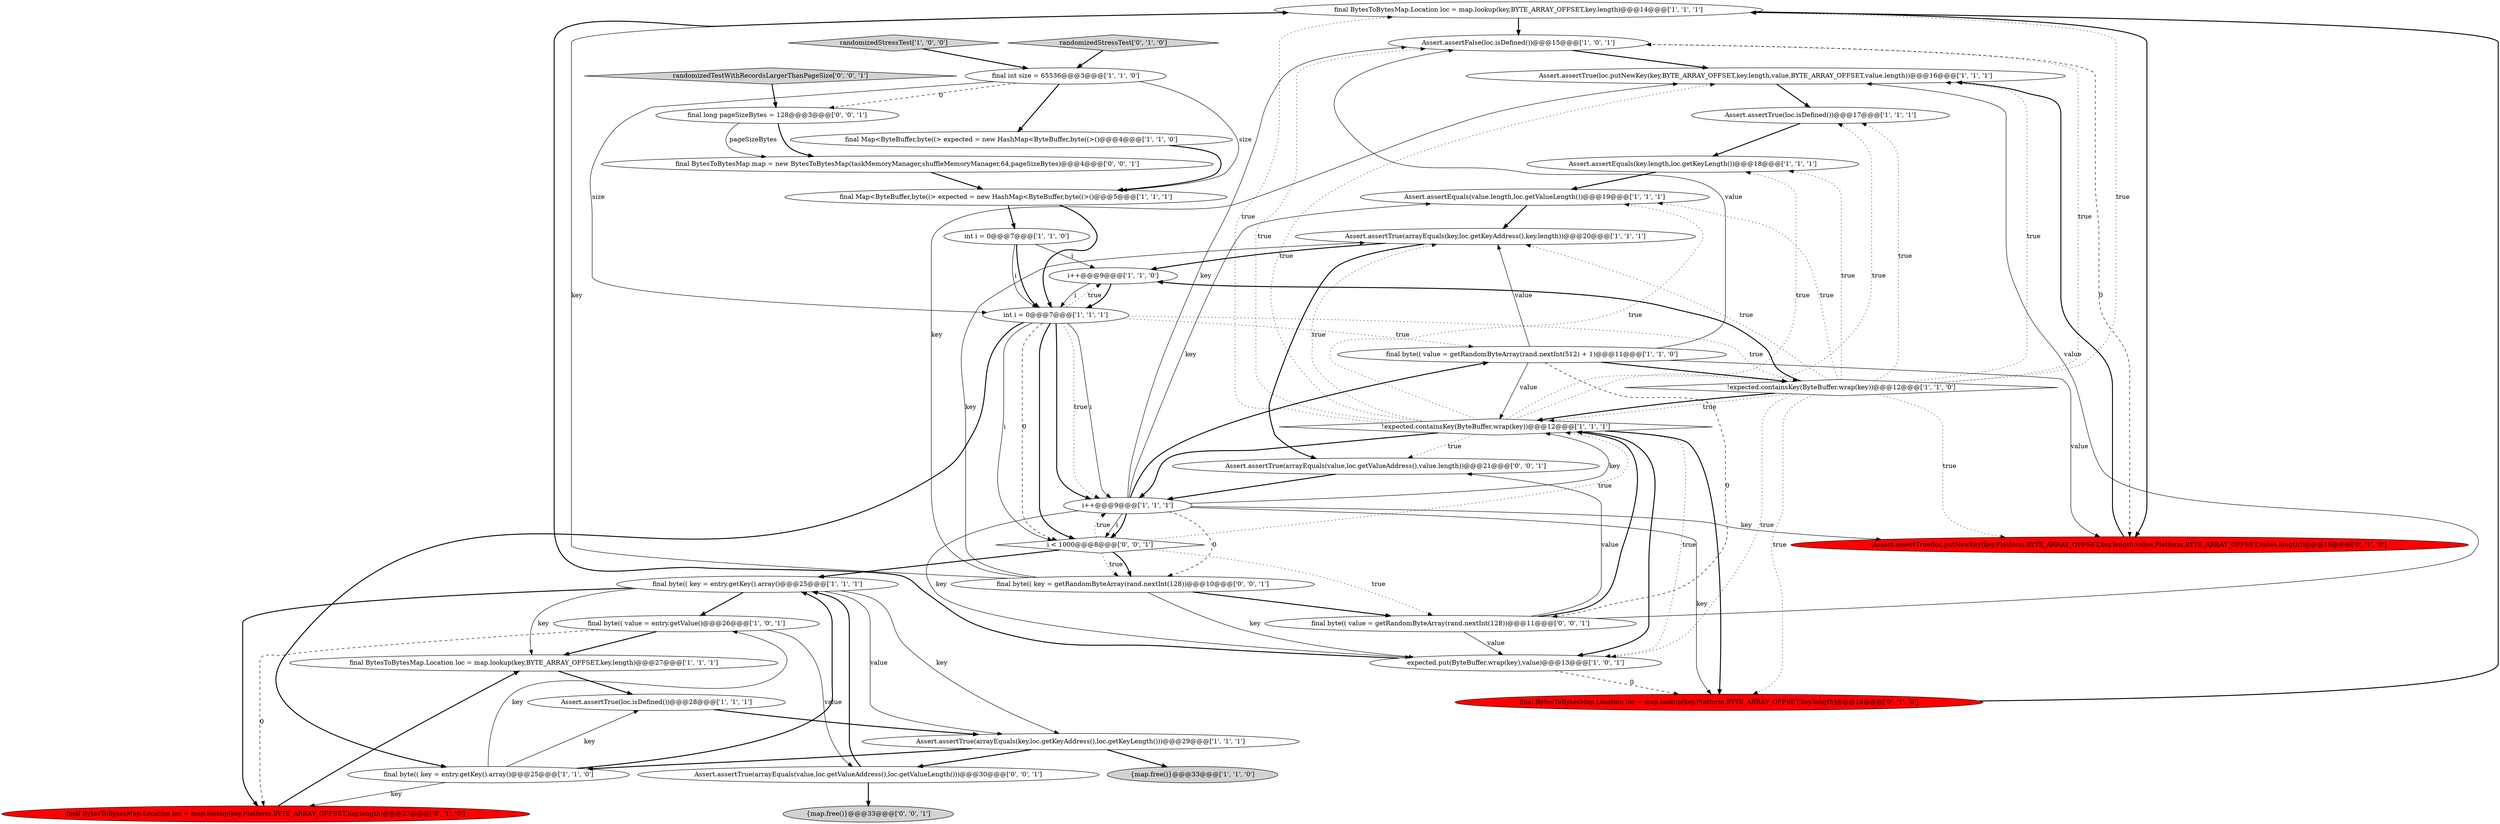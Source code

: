 digraph {
18 [style = filled, label = "final BytesToBytesMap.Location loc = map.lookup(key,BYTE_ARRAY_OFFSET,key.length)@@@14@@@['1', '1', '1']", fillcolor = white, shape = ellipse image = "AAA0AAABBB1BBB"];
22 [style = filled, label = "final byte(( value = entry.getValue()@@@26@@@['1', '0', '1']", fillcolor = white, shape = ellipse image = "AAA0AAABBB1BBB"];
2 [style = filled, label = "final int size = 65536@@@3@@@['1', '1', '0']", fillcolor = white, shape = ellipse image = "AAA0AAABBB1BBB"];
36 [style = filled, label = "final BytesToBytesMap map = new BytesToBytesMap(taskMemoryManager,shuffleMemoryManager,64,pageSizeBytes)@@@4@@@['0', '0', '1']", fillcolor = white, shape = ellipse image = "AAA0AAABBB3BBB"];
11 [style = filled, label = "int i = 0@@@7@@@['1', '1', '1']", fillcolor = white, shape = ellipse image = "AAA0AAABBB1BBB"];
24 [style = filled, label = "final BytesToBytesMap.Location loc = map.lookup(key,BYTE_ARRAY_OFFSET,key.length)@@@27@@@['1', '1', '1']", fillcolor = white, shape = ellipse image = "AAA0AAABBB1BBB"];
37 [style = filled, label = "Assert.assertTrue(arrayEquals(value,loc.getValueAddress(),loc.getValueLength()))@@@30@@@['0', '0', '1']", fillcolor = white, shape = ellipse image = "AAA0AAABBB3BBB"];
23 [style = filled, label = "Assert.assertFalse(loc.isDefined())@@@15@@@['1', '0', '1']", fillcolor = white, shape = ellipse image = "AAA0AAABBB1BBB"];
21 [style = filled, label = "Assert.assertEquals(key.length,loc.getKeyLength())@@@18@@@['1', '1', '1']", fillcolor = white, shape = ellipse image = "AAA0AAABBB1BBB"];
15 [style = filled, label = "final byte(( value = getRandomByteArray(rand.nextInt(512) + 1)@@@11@@@['1', '1', '0']", fillcolor = white, shape = ellipse image = "AAA0AAABBB1BBB"];
6 [style = filled, label = "{map.free()}@@@33@@@['1', '1', '0']", fillcolor = lightgray, shape = ellipse image = "AAA0AAABBB1BBB"];
29 [style = filled, label = "final BytesToBytesMap.Location loc = map.lookup(key,Platform.BYTE_ARRAY_OFFSET,key.length)@@@14@@@['0', '1', '0']", fillcolor = red, shape = ellipse image = "AAA1AAABBB2BBB"];
3 [style = filled, label = "Assert.assertTrue(loc.putNewKey(key,BYTE_ARRAY_OFFSET,key.length,value,BYTE_ARRAY_OFFSET,value.length))@@@16@@@['1', '1', '1']", fillcolor = white, shape = ellipse image = "AAA0AAABBB1BBB"];
8 [style = filled, label = "int i = 0@@@7@@@['1', '1', '0']", fillcolor = white, shape = ellipse image = "AAA0AAABBB1BBB"];
9 [style = filled, label = "expected.put(ByteBuffer.wrap(key),value)@@@13@@@['1', '0', '1']", fillcolor = white, shape = ellipse image = "AAA0AAABBB1BBB"];
30 [style = filled, label = "randomizedTestWithRecordsLargerThanPageSize['0', '0', '1']", fillcolor = lightgray, shape = diamond image = "AAA0AAABBB3BBB"];
4 [style = filled, label = "final byte(( key = entry.getKey().array()@@@25@@@['1', '1', '1']", fillcolor = white, shape = ellipse image = "AAA0AAABBB1BBB"];
7 [style = filled, label = "Assert.assertEquals(value.length,loc.getValueLength())@@@19@@@['1', '1', '1']", fillcolor = white, shape = ellipse image = "AAA0AAABBB1BBB"];
10 [style = filled, label = "i++@@@9@@@['1', '1', '1']", fillcolor = white, shape = ellipse image = "AAA0AAABBB1BBB"];
28 [style = filled, label = "final BytesToBytesMap.Location loc = map.lookup(key,Platform.BYTE_ARRAY_OFFSET,key.length)@@@27@@@['0', '1', '0']", fillcolor = red, shape = ellipse image = "AAA1AAABBB2BBB"];
13 [style = filled, label = "!expected.containsKey(ByteBuffer.wrap(key))@@@12@@@['1', '1', '0']", fillcolor = white, shape = diamond image = "AAA0AAABBB1BBB"];
31 [style = filled, label = "final byte(( key = getRandomByteArray(rand.nextInt(128))@@@10@@@['0', '0', '1']", fillcolor = white, shape = ellipse image = "AAA0AAABBB3BBB"];
16 [style = filled, label = "!expected.containsKey(ByteBuffer.wrap(key))@@@12@@@['1', '1', '1']", fillcolor = white, shape = diamond image = "AAA0AAABBB1BBB"];
1 [style = filled, label = "final Map<ByteBuffer,byte((> expected = new HashMap<ByteBuffer,byte((>()@@@5@@@['1', '1', '1']", fillcolor = white, shape = ellipse image = "AAA0AAABBB1BBB"];
0 [style = filled, label = "randomizedStressTest['1', '0', '0']", fillcolor = lightgray, shape = diamond image = "AAA0AAABBB1BBB"];
35 [style = filled, label = "final byte(( value = getRandomByteArray(rand.nextInt(128))@@@11@@@['0', '0', '1']", fillcolor = white, shape = ellipse image = "AAA0AAABBB3BBB"];
26 [style = filled, label = "Assert.assertTrue(loc.putNewKey(key,Platform.BYTE_ARRAY_OFFSET,key.length,value,Platform.BYTE_ARRAY_OFFSET,value.length))@@@16@@@['0', '1', '0']", fillcolor = red, shape = ellipse image = "AAA1AAABBB2BBB"];
12 [style = filled, label = "i++@@@9@@@['1', '1', '0']", fillcolor = white, shape = ellipse image = "AAA0AAABBB1BBB"];
25 [style = filled, label = "final byte(( key = entry.getKey().array()@@@25@@@['1', '1', '0']", fillcolor = white, shape = ellipse image = "AAA0AAABBB1BBB"];
33 [style = filled, label = "i < 1000@@@8@@@['0', '0', '1']", fillcolor = white, shape = diamond image = "AAA0AAABBB3BBB"];
34 [style = filled, label = "Assert.assertTrue(arrayEquals(value,loc.getValueAddress(),value.length))@@@21@@@['0', '0', '1']", fillcolor = white, shape = ellipse image = "AAA0AAABBB3BBB"];
19 [style = filled, label = "final Map<ByteBuffer,byte((> expected = new HashMap<ByteBuffer,byte((>()@@@4@@@['1', '1', '0']", fillcolor = white, shape = ellipse image = "AAA0AAABBB1BBB"];
27 [style = filled, label = "randomizedStressTest['0', '1', '0']", fillcolor = lightgray, shape = diamond image = "AAA0AAABBB2BBB"];
32 [style = filled, label = "final long pageSizeBytes = 128@@@3@@@['0', '0', '1']", fillcolor = white, shape = ellipse image = "AAA0AAABBB3BBB"];
17 [style = filled, label = "Assert.assertTrue(arrayEquals(key,loc.getKeyAddress(),key.length))@@@20@@@['1', '1', '1']", fillcolor = white, shape = ellipse image = "AAA0AAABBB1BBB"];
5 [style = filled, label = "Assert.assertTrue(loc.isDefined())@@@17@@@['1', '1', '1']", fillcolor = white, shape = ellipse image = "AAA0AAABBB1BBB"];
14 [style = filled, label = "Assert.assertTrue(arrayEquals(key,loc.getKeyAddress(),loc.getKeyLength()))@@@29@@@['1', '1', '1']", fillcolor = white, shape = ellipse image = "AAA0AAABBB1BBB"];
20 [style = filled, label = "Assert.assertTrue(loc.isDefined())@@@28@@@['1', '1', '1']", fillcolor = white, shape = ellipse image = "AAA0AAABBB1BBB"];
38 [style = filled, label = "{map.free()}@@@33@@@['0', '0', '1']", fillcolor = lightgray, shape = ellipse image = "AAA0AAABBB3BBB"];
4->24 [style = solid, label="key"];
25->22 [style = solid, label="key"];
14->25 [style = bold, label=""];
16->9 [style = dotted, label="true"];
16->34 [style = dotted, label="true"];
11->33 [style = dashed, label="0"];
16->17 [style = dotted, label="true"];
11->12 [style = dotted, label="true"];
2->32 [style = dashed, label="0"];
13->5 [style = dotted, label="true"];
31->18 [style = solid, label="key"];
10->7 [style = solid, label="key"];
29->18 [style = bold, label=""];
16->7 [style = dotted, label="true"];
19->1 [style = bold, label=""];
3->5 [style = bold, label=""];
33->35 [style = dotted, label="true"];
31->35 [style = bold, label=""];
13->21 [style = dotted, label="true"];
37->38 [style = bold, label=""];
16->5 [style = dotted, label="true"];
10->33 [style = solid, label="i"];
31->17 [style = solid, label="key"];
11->33 [style = bold, label=""];
33->16 [style = dotted, label="true"];
32->36 [style = solid, label="pageSizeBytes"];
11->15 [style = dotted, label="true"];
8->11 [style = bold, label=""];
27->2 [style = bold, label=""];
11->33 [style = solid, label="i"];
16->9 [style = bold, label=""];
11->25 [style = bold, label=""];
14->37 [style = bold, label=""];
13->9 [style = dotted, label="true"];
8->11 [style = solid, label="i"];
10->9 [style = solid, label="key"];
13->17 [style = dotted, label="true"];
15->13 [style = bold, label=""];
2->11 [style = solid, label="size"];
13->3 [style = dotted, label="true"];
11->10 [style = dotted, label="true"];
16->29 [style = bold, label=""];
12->11 [style = bold, label=""];
31->9 [style = solid, label="key"];
10->31 [style = dashed, label="0"];
23->3 [style = bold, label=""];
20->14 [style = bold, label=""];
13->7 [style = dotted, label="true"];
11->13 [style = dotted, label="true"];
13->16 [style = bold, label=""];
13->23 [style = dotted, label="true"];
1->11 [style = bold, label=""];
24->20 [style = bold, label=""];
5->21 [style = bold, label=""];
17->34 [style = bold, label=""];
13->12 [style = bold, label=""];
4->14 [style = solid, label="key"];
22->28 [style = dashed, label="0"];
25->20 [style = solid, label="key"];
25->28 [style = solid, label="key"];
13->29 [style = dotted, label="true"];
28->24 [style = bold, label=""];
21->7 [style = bold, label=""];
32->36 [style = bold, label=""];
16->21 [style = dotted, label="true"];
12->11 [style = solid, label="i"];
4->22 [style = bold, label=""];
14->6 [style = bold, label=""];
33->10 [style = dotted, label="true"];
33->31 [style = dotted, label="true"];
16->18 [style = dotted, label="true"];
11->10 [style = solid, label="i"];
13->16 [style = dotted, label="true"];
13->18 [style = dotted, label="true"];
1->8 [style = bold, label=""];
7->17 [style = bold, label=""];
18->23 [style = bold, label=""];
13->26 [style = dotted, label="true"];
26->3 [style = bold, label=""];
33->4 [style = bold, label=""];
18->26 [style = bold, label=""];
35->34 [style = solid, label="value"];
30->32 [style = bold, label=""];
15->16 [style = solid, label="value"];
23->26 [style = dashed, label="0"];
15->35 [style = dashed, label="0"];
15->17 [style = solid, label="value"];
4->14 [style = solid, label="value"];
17->12 [style = bold, label=""];
9->18 [style = bold, label=""];
11->10 [style = bold, label=""];
22->37 [style = solid, label="value"];
15->23 [style = solid, label="value"];
10->16 [style = solid, label="key"];
10->33 [style = bold, label=""];
31->3 [style = solid, label="key"];
10->26 [style = solid, label="key"];
8->12 [style = solid, label="i"];
2->19 [style = bold, label=""];
35->16 [style = bold, label=""];
10->15 [style = bold, label=""];
16->10 [style = bold, label=""];
35->3 [style = solid, label="value"];
0->2 [style = bold, label=""];
25->4 [style = bold, label=""];
10->29 [style = solid, label="key"];
34->10 [style = bold, label=""];
16->23 [style = dotted, label="true"];
16->3 [style = dotted, label="true"];
36->1 [style = bold, label=""];
4->28 [style = bold, label=""];
37->4 [style = bold, label=""];
10->23 [style = solid, label="key"];
9->29 [style = dashed, label="0"];
35->9 [style = solid, label="value"];
33->31 [style = bold, label=""];
15->26 [style = solid, label="value"];
22->24 [style = bold, label=""];
2->1 [style = solid, label="size"];
}
